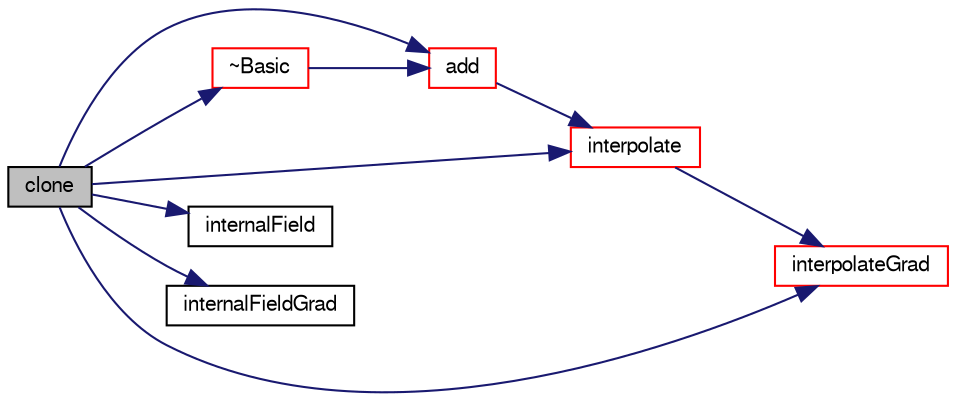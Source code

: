 digraph "clone"
{
  bgcolor="transparent";
  edge [fontname="FreeSans",fontsize="10",labelfontname="FreeSans",labelfontsize="10"];
  node [fontname="FreeSans",fontsize="10",shape=record];
  rankdir="LR";
  Node18 [label="clone",height=0.2,width=0.4,color="black", fillcolor="grey75", style="filled", fontcolor="black"];
  Node18 -> Node19 [color="midnightblue",fontsize="10",style="solid",fontname="FreeSans"];
  Node19 [label="add",height=0.2,width=0.4,color="red",URL="$a24206.html#aacdd5b987030e398238c732fea3a0117",tooltip="Member Functions. "];
  Node19 -> Node21 [color="midnightblue",fontsize="10",style="solid",fontname="FreeSans"];
  Node21 [label="interpolate",height=0.2,width=0.4,color="red",URL="$a24206.html#a832be612fa01f76401e18af4c549f6e0",tooltip="Interpolate. "];
  Node21 -> Node22 [color="midnightblue",fontsize="10",style="solid",fontname="FreeSans"];
  Node22 [label="interpolateGrad",height=0.2,width=0.4,color="red",URL="$a24206.html#ac795abfb63a0278eceebbdab6205d40e",tooltip="Interpolate gradient. "];
  Node18 -> Node23 [color="midnightblue",fontsize="10",style="solid",fontname="FreeSans"];
  Node23 [label="internalField",height=0.2,width=0.4,color="black",URL="$a24206.html#a145c699d051d7e78340de71353011d4f",tooltip="Return an internal field of the average. "];
  Node18 -> Node24 [color="midnightblue",fontsize="10",style="solid",fontname="FreeSans"];
  Node24 [label="internalFieldGrad",height=0.2,width=0.4,color="black",URL="$a24206.html#aca2be38f854d37bd907e039184b6a8bc",tooltip="Return an internal field of the gradient. "];
  Node18 -> Node21 [color="midnightblue",fontsize="10",style="solid",fontname="FreeSans"];
  Node18 -> Node22 [color="midnightblue",fontsize="10",style="solid",fontname="FreeSans"];
  Node18 -> Node25 [color="midnightblue",fontsize="10",style="solid",fontname="FreeSans"];
  Node25 [label="~Basic",height=0.2,width=0.4,color="red",URL="$a24206.html#a48bd20d75846c3952efc30dda1b4e0dc",tooltip="Destructor. "];
  Node25 -> Node19 [color="midnightblue",fontsize="10",style="solid",fontname="FreeSans"];
}
